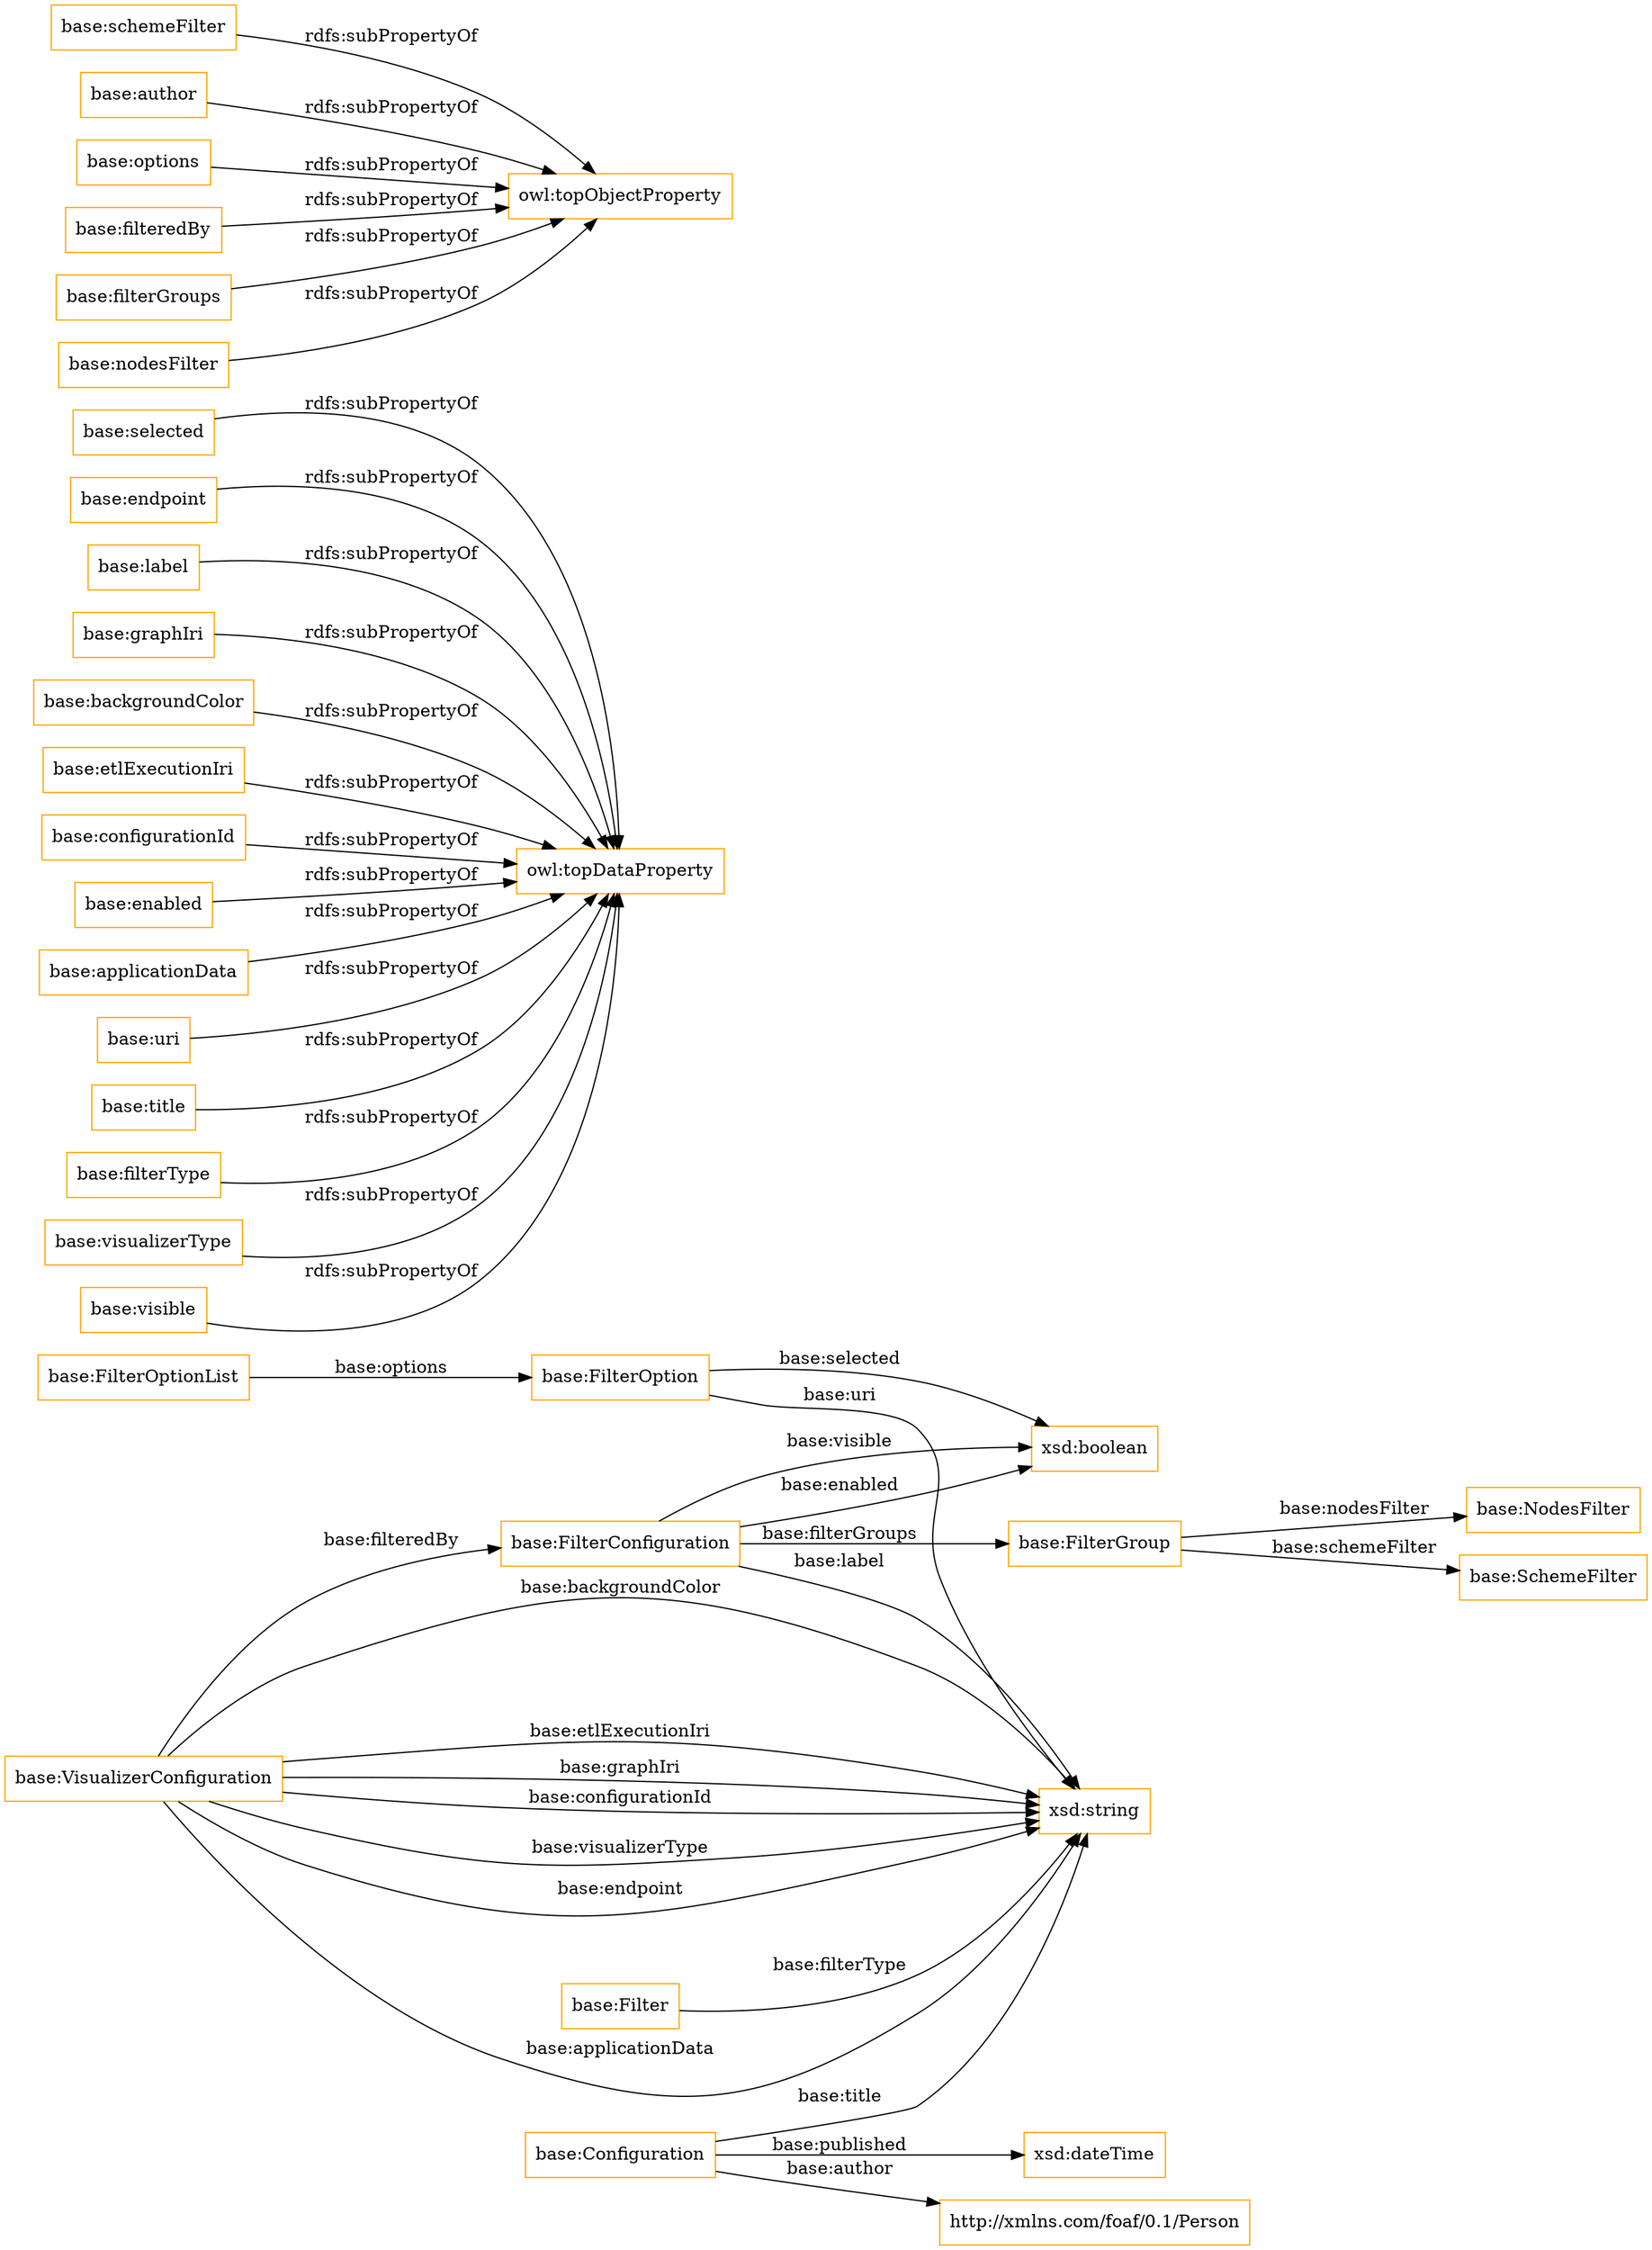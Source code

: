 digraph ar2dtool_diagram { 
rankdir=LR;
size="1501"
node [shape = rectangle, color="orange"]; "base:VisualizerConfiguration" "base:FilterOptionList" "base:FilterGroup" "base:FilterOption" "base:NodesFilter" "base:Filter" "base:SchemeFilter" "http://xmlns.com/foaf/0.1/Person" "base:FilterConfiguration" "base:Configuration" ; /*classes style*/
	"base:selected" -> "owl:topDataProperty" [ label = "rdfs:subPropertyOf" ];
	"base:schemeFilter" -> "owl:topObjectProperty" [ label = "rdfs:subPropertyOf" ];
	"base:author" -> "owl:topObjectProperty" [ label = "rdfs:subPropertyOf" ];
	"base:endpoint" -> "owl:topDataProperty" [ label = "rdfs:subPropertyOf" ];
	"base:label" -> "owl:topDataProperty" [ label = "rdfs:subPropertyOf" ];
	"base:graphIri" -> "owl:topDataProperty" [ label = "rdfs:subPropertyOf" ];
	"base:options" -> "owl:topObjectProperty" [ label = "rdfs:subPropertyOf" ];
	"base:filteredBy" -> "owl:topObjectProperty" [ label = "rdfs:subPropertyOf" ];
	"base:filterGroups" -> "owl:topObjectProperty" [ label = "rdfs:subPropertyOf" ];
	"base:backgroundColor" -> "owl:topDataProperty" [ label = "rdfs:subPropertyOf" ];
	"base:etlExecutionIri" -> "owl:topDataProperty" [ label = "rdfs:subPropertyOf" ];
	"base:configurationId" -> "owl:topDataProperty" [ label = "rdfs:subPropertyOf" ];
	"base:enabled" -> "owl:topDataProperty" [ label = "rdfs:subPropertyOf" ];
	"base:applicationData" -> "owl:topDataProperty" [ label = "rdfs:subPropertyOf" ];
	"base:nodesFilter" -> "owl:topObjectProperty" [ label = "rdfs:subPropertyOf" ];
	"base:uri" -> "owl:topDataProperty" [ label = "rdfs:subPropertyOf" ];
	"base:title" -> "owl:topDataProperty" [ label = "rdfs:subPropertyOf" ];
	"base:filterType" -> "owl:topDataProperty" [ label = "rdfs:subPropertyOf" ];
	"base:visualizerType" -> "owl:topDataProperty" [ label = "rdfs:subPropertyOf" ];
	"base:visible" -> "owl:topDataProperty" [ label = "rdfs:subPropertyOf" ];
	"base:VisualizerConfiguration" -> "base:FilterConfiguration" [ label = "base:filteredBy" ];
	"base:FilterOption" -> "xsd:string" [ label = "base:uri" ];
	"base:VisualizerConfiguration" -> "xsd:string" [ label = "base:backgroundColor" ];
	"base:Configuration" -> "xsd:string" [ label = "base:title" ];
	"base:FilterConfiguration" -> "base:FilterGroup" [ label = "base:filterGroups" ];
	"base:FilterGroup" -> "base:NodesFilter" [ label = "base:nodesFilter" ];
	"base:FilterConfiguration" -> "xsd:boolean" [ label = "base:enabled" ];
	"base:FilterGroup" -> "base:SchemeFilter" [ label = "base:schemeFilter" ];
	"base:VisualizerConfiguration" -> "xsd:string" [ label = "base:graphIri" ];
	"base:VisualizerConfiguration" -> "xsd:string" [ label = "base:visualizerType" ];
	"base:VisualizerConfiguration" -> "xsd:string" [ label = "base:etlExecutionIri" ];
	"base:FilterConfiguration" -> "xsd:string" [ label = "base:label" ];
	"base:VisualizerConfiguration" -> "xsd:string" [ label = "base:endpoint" ];
	"base:Filter" -> "xsd:string" [ label = "base:filterType" ];
	"base:VisualizerConfiguration" -> "xsd:string" [ label = "base:configurationId" ];
	"base:VisualizerConfiguration" -> "xsd:string" [ label = "base:applicationData" ];
	"base:Configuration" -> "http://xmlns.com/foaf/0.1/Person" [ label = "base:author" ];
	"base:FilterOptionList" -> "base:FilterOption" [ label = "base:options" ];
	"base:FilterOption" -> "xsd:boolean" [ label = "base:selected" ];
	"base:FilterConfiguration" -> "xsd:boolean" [ label = "base:visible" ];
	"base:Configuration" -> "xsd:dateTime" [ label = "base:published" ];

}
